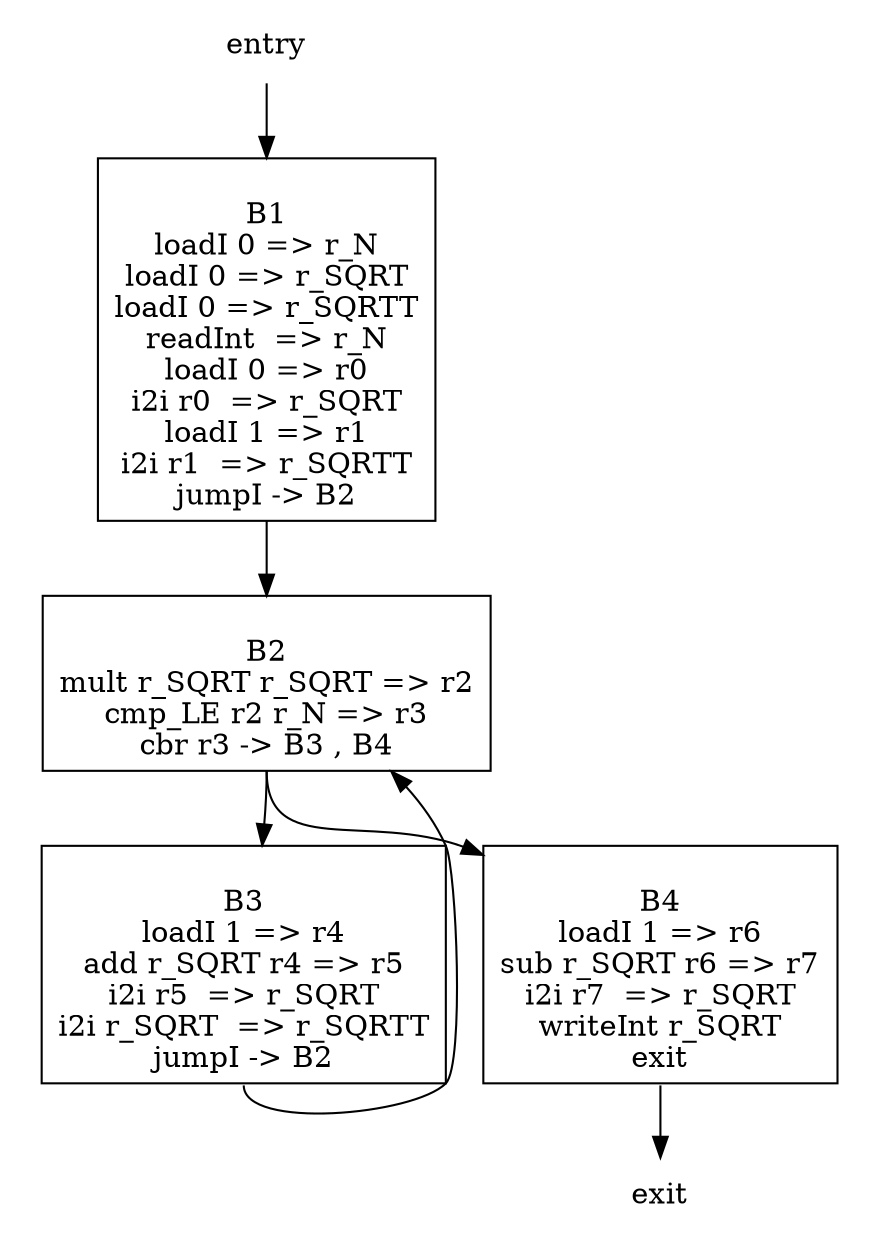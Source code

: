 digraph graphviz { node [shape = none]; edge [tailport = s]; entry subgraph cluster { color="/x11/white" n0 [label="
B1
loadI 0 => r_N
loadI 0 => r_SQRT
loadI 0 => r_SQRTT
readInt  => r_N
loadI 0 => r0
i2i r0  => r_SQRT
loadI 1 => r1
i2i r1  => r_SQRTT
jumpI -> B2
",fillcolor="/x11/white",shape=box] }
subgraph cluster { color="/x11/white" n1 [label="
B2
mult r_SQRT r_SQRT => r2
cmp_LE r2 r_N => r3
cbr r3 -> B3 , B4
",fillcolor="/x11/white",shape=box] }
subgraph cluster { color="/x11/white" n2 [label="
B3
loadI 1 => r4
add r_SQRT r4 => r5
i2i r5  => r_SQRT
i2i r_SQRT  => r_SQRTT
jumpI -> B2
",fillcolor="/x11/white",shape=box] }
subgraph cluster { color="/x11/white" n3 [label="
B4
loadI 1 => r6
sub r_SQRT r6 => r7
i2i r7  => r_SQRT
writeInt r_SQRT
exit",fillcolor="/x11/white",shape=box] }
entry -> n0
n0 -> n1
n1 -> n2
n2 -> n1
n1 -> n3
n3 -> exit }
